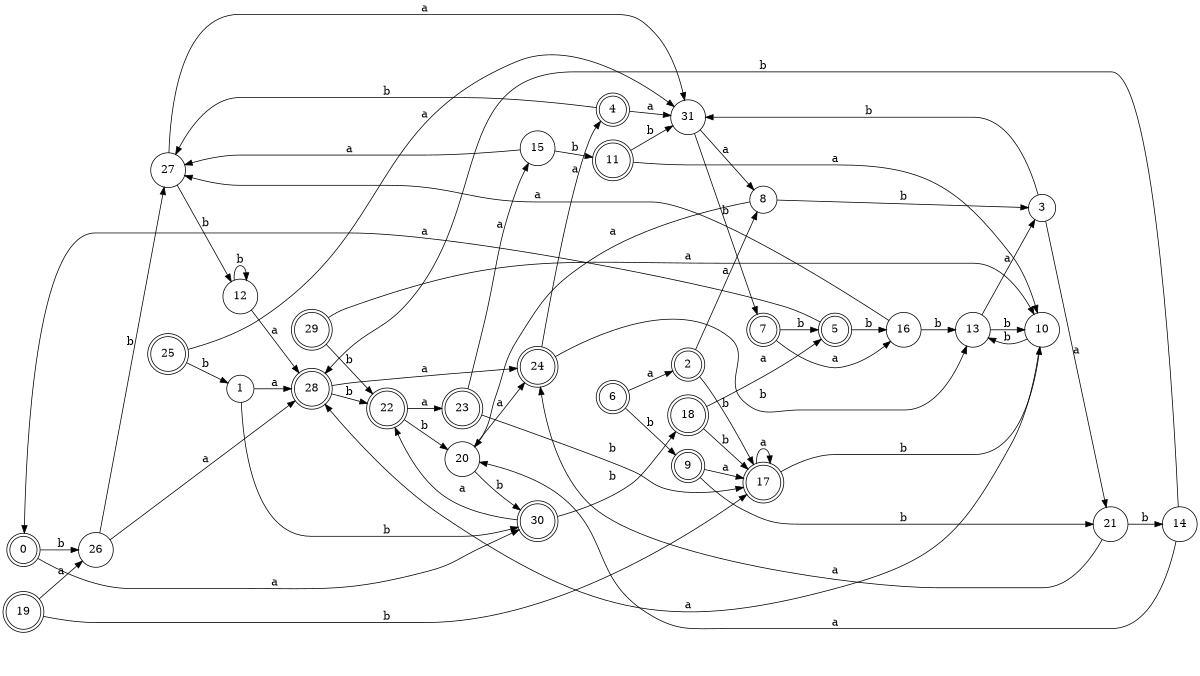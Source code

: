 digraph n26_6 {
__start0 [label="" shape="none"];

rankdir=LR;
size="8,5";

s0 [style="rounded,filled", color="black", fillcolor="white" shape="doublecircle", label="0"];
s1 [style="filled", color="black", fillcolor="white" shape="circle", label="1"];
s2 [style="rounded,filled", color="black", fillcolor="white" shape="doublecircle", label="2"];
s3 [style="filled", color="black", fillcolor="white" shape="circle", label="3"];
s4 [style="rounded,filled", color="black", fillcolor="white" shape="doublecircle", label="4"];
s5 [style="rounded,filled", color="black", fillcolor="white" shape="doublecircle", label="5"];
s6 [style="rounded,filled", color="black", fillcolor="white" shape="doublecircle", label="6"];
s7 [style="rounded,filled", color="black", fillcolor="white" shape="doublecircle", label="7"];
s8 [style="filled", color="black", fillcolor="white" shape="circle", label="8"];
s9 [style="rounded,filled", color="black", fillcolor="white" shape="doublecircle", label="9"];
s10 [style="filled", color="black", fillcolor="white" shape="circle", label="10"];
s11 [style="rounded,filled", color="black", fillcolor="white" shape="doublecircle", label="11"];
s12 [style="filled", color="black", fillcolor="white" shape="circle", label="12"];
s13 [style="filled", color="black", fillcolor="white" shape="circle", label="13"];
s14 [style="filled", color="black", fillcolor="white" shape="circle", label="14"];
s15 [style="filled", color="black", fillcolor="white" shape="circle", label="15"];
s16 [style="filled", color="black", fillcolor="white" shape="circle", label="16"];
s17 [style="rounded,filled", color="black", fillcolor="white" shape="doublecircle", label="17"];
s18 [style="rounded,filled", color="black", fillcolor="white" shape="doublecircle", label="18"];
s19 [style="rounded,filled", color="black", fillcolor="white" shape="doublecircle", label="19"];
s20 [style="filled", color="black", fillcolor="white" shape="circle", label="20"];
s21 [style="filled", color="black", fillcolor="white" shape="circle", label="21"];
s22 [style="rounded,filled", color="black", fillcolor="white" shape="doublecircle", label="22"];
s23 [style="rounded,filled", color="black", fillcolor="white" shape="doublecircle", label="23"];
s24 [style="rounded,filled", color="black", fillcolor="white" shape="doublecircle", label="24"];
s25 [style="rounded,filled", color="black", fillcolor="white" shape="doublecircle", label="25"];
s26 [style="filled", color="black", fillcolor="white" shape="circle", label="26"];
s27 [style="filled", color="black", fillcolor="white" shape="circle", label="27"];
s28 [style="rounded,filled", color="black", fillcolor="white" shape="doublecircle", label="28"];
s29 [style="rounded,filled", color="black", fillcolor="white" shape="doublecircle", label="29"];
s30 [style="rounded,filled", color="black", fillcolor="white" shape="doublecircle", label="30"];
s31 [style="filled", color="black", fillcolor="white" shape="circle", label="31"];
s0 -> s30 [label="a"];
s0 -> s26 [label="b"];
s1 -> s28 [label="a"];
s1 -> s30 [label="b"];
s2 -> s8 [label="a"];
s2 -> s17 [label="b"];
s3 -> s21 [label="a"];
s3 -> s31 [label="b"];
s4 -> s31 [label="a"];
s4 -> s27 [label="b"];
s5 -> s0 [label="a"];
s5 -> s16 [label="b"];
s6 -> s2 [label="a"];
s6 -> s9 [label="b"];
s7 -> s16 [label="a"];
s7 -> s5 [label="b"];
s8 -> s20 [label="a"];
s8 -> s3 [label="b"];
s9 -> s17 [label="a"];
s9 -> s21 [label="b"];
s10 -> s28 [label="a"];
s10 -> s13 [label="b"];
s11 -> s10 [label="a"];
s11 -> s31 [label="b"];
s12 -> s28 [label="a"];
s12 -> s12 [label="b"];
s13 -> s3 [label="a"];
s13 -> s10 [label="b"];
s14 -> s20 [label="a"];
s14 -> s28 [label="b"];
s15 -> s27 [label="a"];
s15 -> s11 [label="b"];
s16 -> s27 [label="a"];
s16 -> s13 [label="b"];
s17 -> s17 [label="a"];
s17 -> s10 [label="b"];
s18 -> s5 [label="a"];
s18 -> s17 [label="b"];
s19 -> s26 [label="a"];
s19 -> s17 [label="b"];
s20 -> s24 [label="a"];
s20 -> s30 [label="b"];
s21 -> s24 [label="a"];
s21 -> s14 [label="b"];
s22 -> s23 [label="a"];
s22 -> s20 [label="b"];
s23 -> s15 [label="a"];
s23 -> s17 [label="b"];
s24 -> s4 [label="a"];
s24 -> s13 [label="b"];
s25 -> s31 [label="a"];
s25 -> s1 [label="b"];
s26 -> s28 [label="a"];
s26 -> s27 [label="b"];
s27 -> s31 [label="a"];
s27 -> s12 [label="b"];
s28 -> s24 [label="a"];
s28 -> s22 [label="b"];
s29 -> s10 [label="a"];
s29 -> s22 [label="b"];
s30 -> s22 [label="a"];
s30 -> s18 [label="b"];
s31 -> s8 [label="a"];
s31 -> s7 [label="b"];

}